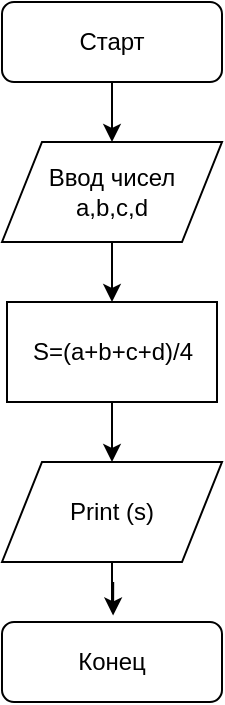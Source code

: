 <mxfile version="20.2.0" type="device" pages="2"><diagram id="JBUZF46bGK5OhqdwOfgW" name="Страница 1"><mxGraphModel dx="1315" dy="637" grid="1" gridSize="10" guides="1" tooltips="1" connect="1" arrows="1" fold="1" page="1" pageScale="1" pageWidth="827" pageHeight="1169" math="0" shadow="0"><root><mxCell id="0"/><mxCell id="1" parent="0"/><mxCell id="lC1tnhxKAnclQsNBZ7AK-3" style="edgeStyle=orthogonalEdgeStyle;rounded=0;orthogonalLoop=1;jettySize=auto;html=1;entryX=0.5;entryY=0;entryDx=0;entryDy=0;" edge="1" parent="1" source="lC1tnhxKAnclQsNBZ7AK-1" target="lC1tnhxKAnclQsNBZ7AK-2"><mxGeometry relative="1" as="geometry"/></mxCell><mxCell id="lC1tnhxKAnclQsNBZ7AK-1" value="Старт" style="rounded=1;whiteSpace=wrap;html=1;" vertex="1" parent="1"><mxGeometry x="350" y="90" width="110" height="40" as="geometry"/></mxCell><mxCell id="lC1tnhxKAnclQsNBZ7AK-5" style="edgeStyle=orthogonalEdgeStyle;rounded=0;orthogonalLoop=1;jettySize=auto;html=1;entryX=0.5;entryY=0;entryDx=0;entryDy=0;" edge="1" parent="1" source="lC1tnhxKAnclQsNBZ7AK-2" target="lC1tnhxKAnclQsNBZ7AK-4"><mxGeometry relative="1" as="geometry"/></mxCell><mxCell id="lC1tnhxKAnclQsNBZ7AK-2" value="Ввод чисел&lt;br&gt;a,b,c,d" style="shape=parallelogram;perimeter=parallelogramPerimeter;whiteSpace=wrap;html=1;fixedSize=1;" vertex="1" parent="1"><mxGeometry x="350" y="160" width="110" height="50" as="geometry"/></mxCell><mxCell id="lC1tnhxKAnclQsNBZ7AK-7" style="edgeStyle=orthogonalEdgeStyle;rounded=0;orthogonalLoop=1;jettySize=auto;html=1;entryX=0.5;entryY=0;entryDx=0;entryDy=0;" edge="1" parent="1" source="lC1tnhxKAnclQsNBZ7AK-4" target="lC1tnhxKAnclQsNBZ7AK-6"><mxGeometry relative="1" as="geometry"/></mxCell><mxCell id="lC1tnhxKAnclQsNBZ7AK-4" value="S=(a+b+c+d)/4" style="rounded=0;whiteSpace=wrap;html=1;" vertex="1" parent="1"><mxGeometry x="352.5" y="240" width="105" height="50" as="geometry"/></mxCell><mxCell id="lC1tnhxKAnclQsNBZ7AK-9" style="edgeStyle=orthogonalEdgeStyle;rounded=0;orthogonalLoop=1;jettySize=auto;html=1;entryX=0.505;entryY=-0.082;entryDx=0;entryDy=0;entryPerimeter=0;" edge="1" parent="1" source="lC1tnhxKAnclQsNBZ7AK-6" target="lC1tnhxKAnclQsNBZ7AK-8"><mxGeometry relative="1" as="geometry"/></mxCell><mxCell id="lC1tnhxKAnclQsNBZ7AK-6" value="Print (s)" style="shape=parallelogram;perimeter=parallelogramPerimeter;whiteSpace=wrap;html=1;fixedSize=1;" vertex="1" parent="1"><mxGeometry x="350" y="320" width="110" height="50" as="geometry"/></mxCell><mxCell id="lC1tnhxKAnclQsNBZ7AK-8" value="Конец" style="rounded=1;whiteSpace=wrap;html=1;" vertex="1" parent="1"><mxGeometry x="350" y="400" width="110" height="40" as="geometry"/></mxCell></root></mxGraphModel></diagram><diagram id="x-CV53-uIsYh7Sm1l7wY" name="Страница 2"><mxGraphModel dx="1588" dy="768" grid="1" gridSize="10" guides="1" tooltips="1" connect="1" arrows="1" fold="1" page="1" pageScale="1" pageWidth="827" pageHeight="1169" math="0" shadow="0"><root><mxCell id="0"/><mxCell id="1" parent="0"/><mxCell id="o6oDStYc5bby8XL5_1MF-1" style="edgeStyle=orthogonalEdgeStyle;rounded=0;orthogonalLoop=1;jettySize=auto;html=1;entryX=0.5;entryY=0;entryDx=0;entryDy=0;" edge="1" parent="1" source="o6oDStYc5bby8XL5_1MF-2" target="o6oDStYc5bby8XL5_1MF-4"><mxGeometry relative="1" as="geometry"/></mxCell><mxCell id="o6oDStYc5bby8XL5_1MF-2" value="Старт" style="rounded=1;whiteSpace=wrap;html=1;" vertex="1" parent="1"><mxGeometry x="359" y="70" width="110" height="40" as="geometry"/></mxCell><mxCell id="o6oDStYc5bby8XL5_1MF-11" style="edgeStyle=orthogonalEdgeStyle;rounded=0;orthogonalLoop=1;jettySize=auto;html=1;entryX=0.5;entryY=0;entryDx=0;entryDy=0;" edge="1" parent="1" source="o6oDStYc5bby8XL5_1MF-4"><mxGeometry relative="1" as="geometry"><mxPoint x="414" y="220" as="targetPoint"/></mxGeometry></mxCell><mxCell id="o6oDStYc5bby8XL5_1MF-4" value="Ввод n&lt;br&gt;Переменные&lt;br&gt;s,a" style="shape=parallelogram;perimeter=parallelogramPerimeter;whiteSpace=wrap;html=1;fixedSize=1;" vertex="1" parent="1"><mxGeometry x="359" y="140" width="110" height="50" as="geometry"/></mxCell><mxCell id="o6oDStYc5bby8XL5_1MF-7" style="edgeStyle=orthogonalEdgeStyle;rounded=0;orthogonalLoop=1;jettySize=auto;html=1;entryX=0.505;entryY=-0.082;entryDx=0;entryDy=0;entryPerimeter=0;" edge="1" parent="1" source="o6oDStYc5bby8XL5_1MF-8" target="o6oDStYc5bby8XL5_1MF-9"><mxGeometry relative="1" as="geometry"/></mxCell><mxCell id="o6oDStYc5bby8XL5_1MF-8" value="Print (s)" style="shape=parallelogram;perimeter=parallelogramPerimeter;whiteSpace=wrap;html=1;fixedSize=1;" vertex="1" parent="1"><mxGeometry x="350" y="490" width="110" height="50" as="geometry"/></mxCell><mxCell id="o6oDStYc5bby8XL5_1MF-9" value="Конец" style="rounded=1;whiteSpace=wrap;html=1;" vertex="1" parent="1"><mxGeometry x="350" y="570" width="110" height="40" as="geometry"/></mxCell><mxCell id="o6oDStYc5bby8XL5_1MF-15" style="edgeStyle=orthogonalEdgeStyle;rounded=0;orthogonalLoop=1;jettySize=auto;html=1;entryX=0;entryY=0.5;entryDx=0;entryDy=0;" edge="1" parent="1" source="o6oDStYc5bby8XL5_1MF-12" target="o6oDStYc5bby8XL5_1MF-8"><mxGeometry relative="1" as="geometry"><mxPoint x="280" y="360" as="targetPoint"/><Array as="points"><mxPoint x="280" y="320"/><mxPoint x="280" y="515"/></Array></mxGeometry></mxCell><mxCell id="o6oDStYc5bby8XL5_1MF-16" style="edgeStyle=orthogonalEdgeStyle;rounded=0;orthogonalLoop=1;jettySize=auto;html=1;" edge="1" parent="1" source="o6oDStYc5bby8XL5_1MF-12"><mxGeometry relative="1" as="geometry"><mxPoint x="560" y="360" as="targetPoint"/><Array as="points"><mxPoint x="560" y="320"/></Array></mxGeometry></mxCell><mxCell id="o6oDStYc5bby8XL5_1MF-12" value="a &amp;lt; (N+1)" style="rhombus;whiteSpace=wrap;html=1;" vertex="1" parent="1"><mxGeometry x="374" y="280" width="80" height="80" as="geometry"/></mxCell><mxCell id="o6oDStYc5bby8XL5_1MF-14" style="edgeStyle=orthogonalEdgeStyle;rounded=0;orthogonalLoop=1;jettySize=auto;html=1;entryX=0.5;entryY=0;entryDx=0;entryDy=0;" edge="1" parent="1" source="o6oDStYc5bby8XL5_1MF-13" target="o6oDStYc5bby8XL5_1MF-12"><mxGeometry relative="1" as="geometry"/></mxCell><mxCell id="o6oDStYc5bby8XL5_1MF-13" value="a = 1&lt;br&gt;s = 1" style="rounded=0;whiteSpace=wrap;html=1;" vertex="1" parent="1"><mxGeometry x="374" y="220" width="80" height="40" as="geometry"/></mxCell><mxCell id="o6oDStYc5bby8XL5_1MF-18" value="Нет" style="text;html=1;align=center;verticalAlign=middle;resizable=0;points=[];autosize=1;strokeColor=none;fillColor=none;" vertex="1" parent="1"><mxGeometry x="300" y="285" width="40" height="30" as="geometry"/></mxCell><mxCell id="o6oDStYc5bby8XL5_1MF-19" value="Да" style="text;html=1;align=center;verticalAlign=middle;resizable=0;points=[];autosize=1;strokeColor=none;fillColor=none;" vertex="1" parent="1"><mxGeometry x="480" y="285" width="40" height="30" as="geometry"/></mxCell><mxCell id="o6oDStYc5bby8XL5_1MF-22" style="edgeStyle=orthogonalEdgeStyle;rounded=0;orthogonalLoop=1;jettySize=auto;html=1;entryX=0.5;entryY=0;entryDx=0;entryDy=0;" edge="1" parent="1" source="o6oDStYc5bby8XL5_1MF-20" target="o6oDStYc5bby8XL5_1MF-21"><mxGeometry relative="1" as="geometry"/></mxCell><mxCell id="o6oDStYc5bby8XL5_1MF-20" value="s=s*a" style="rounded=0;whiteSpace=wrap;html=1;" vertex="1" parent="1"><mxGeometry x="520" y="360" width="80" height="30" as="geometry"/></mxCell><mxCell id="o6oDStYc5bby8XL5_1MF-23" style="edgeStyle=orthogonalEdgeStyle;rounded=0;orthogonalLoop=1;jettySize=auto;html=1;entryX=0.5;entryY=1;entryDx=0;entryDy=0;" edge="1" parent="1" source="o6oDStYc5bby8XL5_1MF-21" target="o6oDStYc5bby8XL5_1MF-12"><mxGeometry relative="1" as="geometry"/></mxCell><mxCell id="o6oDStYc5bby8XL5_1MF-21" value="a=a+1" style="rounded=0;whiteSpace=wrap;html=1;" vertex="1" parent="1"><mxGeometry x="520" y="410" width="80" height="30" as="geometry"/></mxCell></root></mxGraphModel></diagram></mxfile>